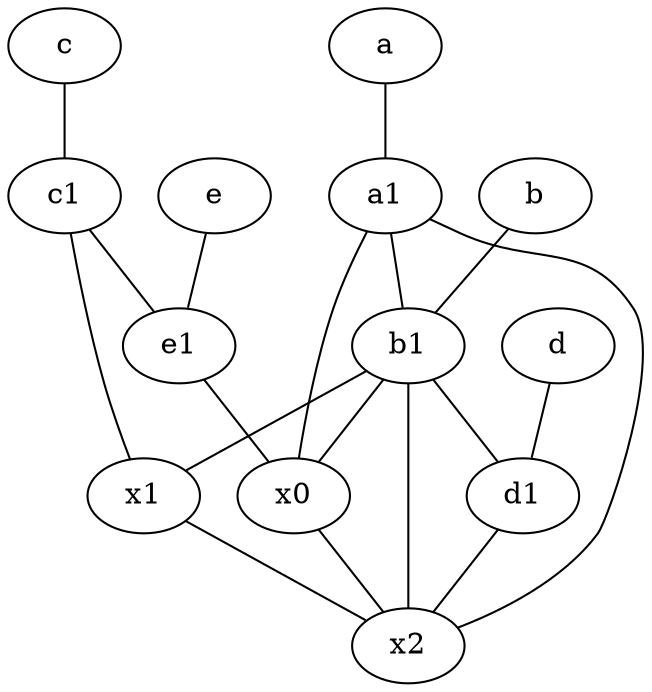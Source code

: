 graph {
	node [labelfontsize=50]
	x0 [labelfontsize=50]
	e1 [labelfontsize=50 pos="7,7!"]
	c1 [labelfontsize=50 pos="4.5,3!"]
	x1 [labelfontsize=50]
	b [labelfontsize=50 pos="10,4!"]
	d [labelfontsize=50 pos="2,5!"]
	e [labelfontsize=50 pos="7,9!"]
	a [labelfontsize=50 pos="8,2!"]
	d1 [labelfontsize=50 pos="3,5!"]
	b1 [labelfontsize=50 pos="9,4!"]
	a1 [labelfontsize=50 pos="8,3!"]
	c [labelfontsize=50 pos="4.5,2!"]
	x2 [labelfontsize=50]
	b -- b1
	d -- d1
	b1 -- d1
	a -- a1
	e1 -- x0
	c1 -- e1
	x0 -- x2
	b1 -- x2
	b1 -- x1
	d1 -- x2
	e -- e1
	x1 -- x2
	c -- c1
	a1 -- x0
	b1 -- x0
	a1 -- x2
	a1 -- b1
	c1 -- x1
}

